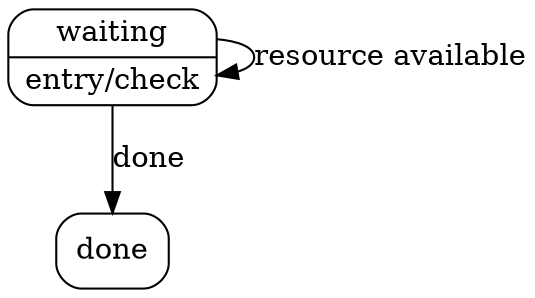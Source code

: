 // $Id: self-events.dot,v d5b7278b6845 2007/10/20 17:38:11 simonjwright $
// dot diagram showing use of self event to count resources

digraph {
waiting [shape=Mrecord, label = "{ waiting | entry/check }"]
done [shape=Mrecord]
waiting -> waiting [label = "resource available"]
waiting -> done [label = "done"]
}

